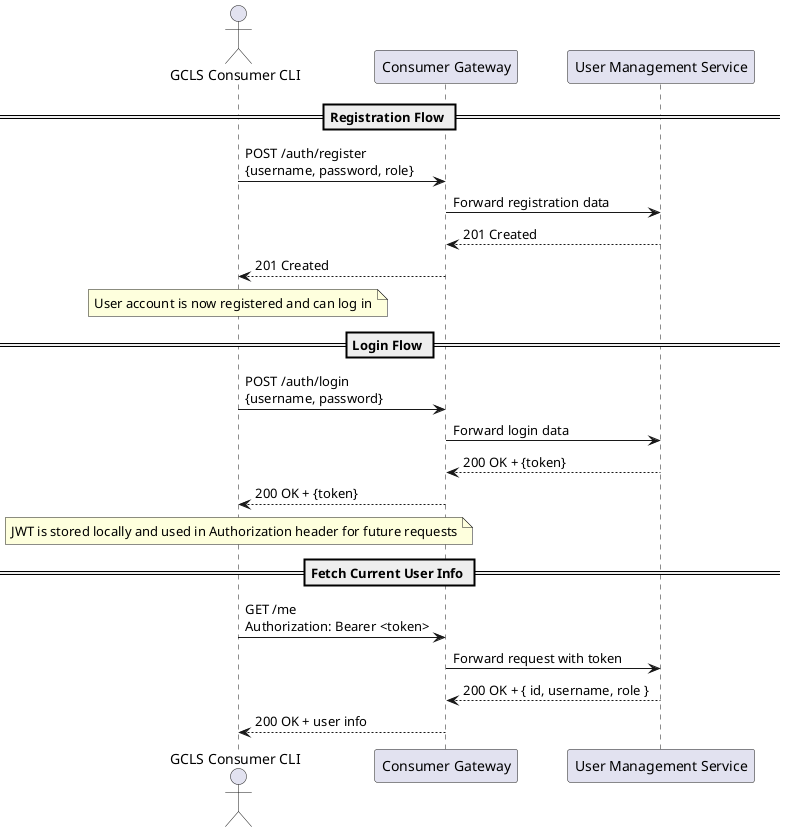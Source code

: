 @startuml login-consumer-cli

skinparam Shadowing false
skinparam ParticipantPadding 20
skinparam BoxPadding 10

actor "GCLS Consumer CLI" as CLI
participant "Consumer Gateway" as Gateway
participant "User Management Service" as UserMgmt

== Registration Flow ==

CLI -> Gateway: POST /auth/register\n{username, password, role}
Gateway -> UserMgmt: Forward registration data
UserMgmt --> Gateway: 201 Created
Gateway --> CLI: 201 Created

note over CLI: User account is now registered and can log in

== Login Flow ==

CLI -> Gateway: POST /auth/login\n{username, password}
Gateway -> UserMgmt: Forward login data
UserMgmt --> Gateway: 200 OK + {token}
Gateway --> CLI: 200 OK + {token}

note over CLI: JWT is stored locally and used in Authorization header for future requests

== Fetch Current User Info ==
CLI -> Gateway: GET /me\nAuthorization: Bearer <token>
Gateway -> UserMgmt: Forward request with token
UserMgmt --> Gateway: 200 OK + { id, username, role }
Gateway --> CLI: 200 OK + user info

@enduml